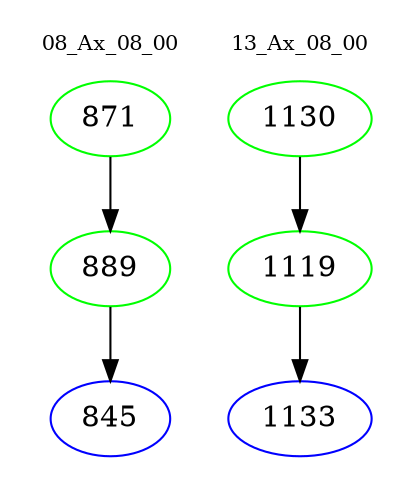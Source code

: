 digraph{
subgraph cluster_0 {
color = white
label = "08_Ax_08_00";
fontsize=10;
T0_871 [label="871", color="green"]
T0_871 -> T0_889 [color="black"]
T0_889 [label="889", color="green"]
T0_889 -> T0_845 [color="black"]
T0_845 [label="845", color="blue"]
}
subgraph cluster_1 {
color = white
label = "13_Ax_08_00";
fontsize=10;
T1_1130 [label="1130", color="green"]
T1_1130 -> T1_1119 [color="black"]
T1_1119 [label="1119", color="green"]
T1_1119 -> T1_1133 [color="black"]
T1_1133 [label="1133", color="blue"]
}
}
